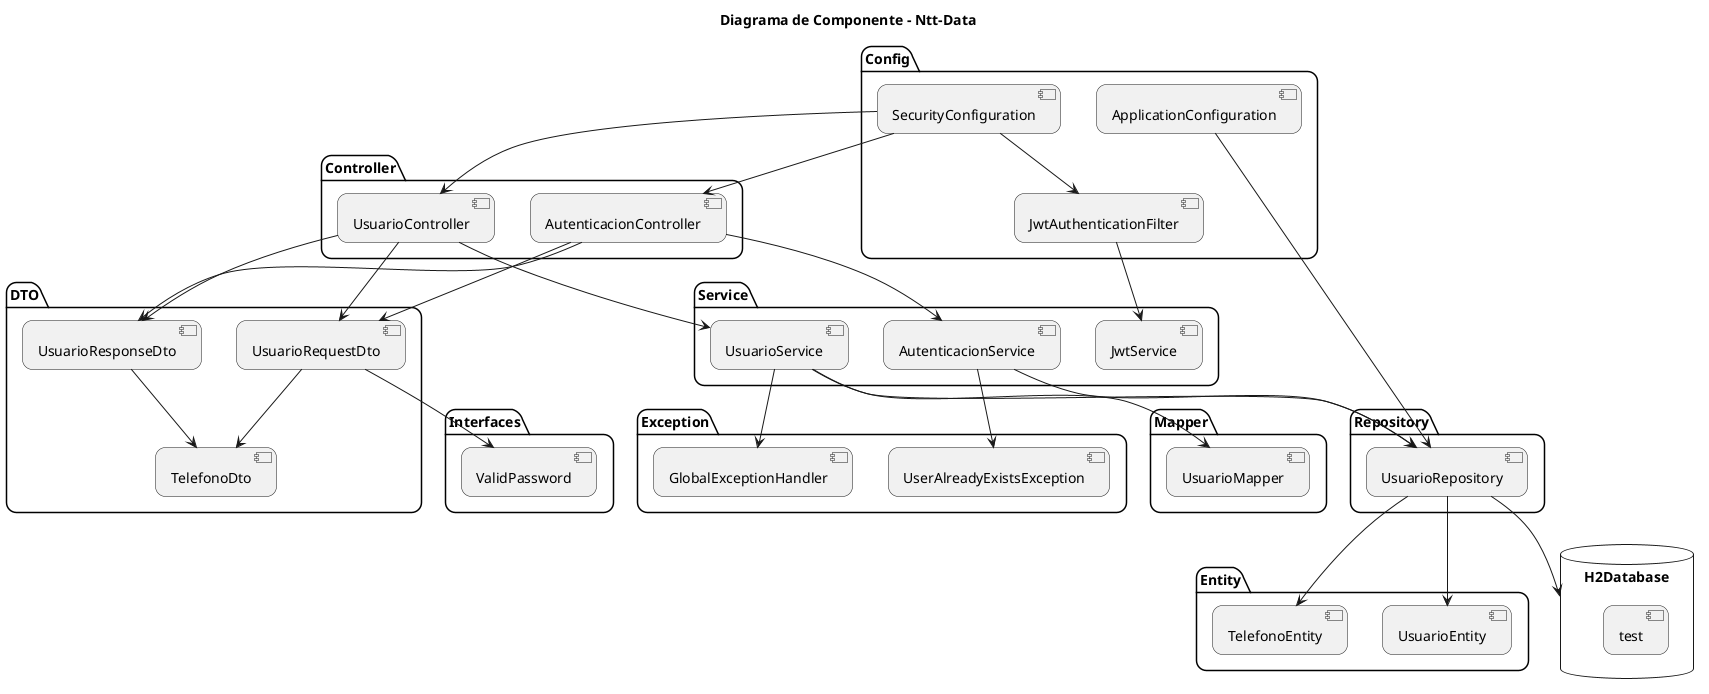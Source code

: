 @startuml
title  Diagrama de Componente - Ntt-Data

skinparam roundcorner 20
skinparam BoxPadding 5
skinparam SequenceBoxBackgroundColor AliceBlue

package "Controller" {
    [AutenticacionController]
    [UsuarioController]
}

package "Service" {
    [AutenticacionService]
    [UsuarioService]
    [JwtService]
}

package "Repository" {
    [UsuarioRepository]
}

package "Config" {
    [SecurityConfiguration]
    [ApplicationConfiguration]
    [JwtAuthenticationFilter]
}



package "Interfaces" {
    [ValidPassword]
}

package "Exception" {
    [GlobalExceptionHandler]
    [UserAlreadyExistsException]
}

package "Mapper" {
    [UsuarioMapper]
}

package "Entity" {
    [UsuarioEntity]
    [TelefonoEntity]
}

package "DTO" {
    [UsuarioRequestDto]
    [UsuarioResponseDto]
    [TelefonoDto]
}

database "H2Database" {
    [test]
}

[AutenticacionController] --> [AutenticacionService]
[UsuarioController] --> [UsuarioService]

[AutenticacionService] --> [UsuarioRepository]
[AutenticacionService] --> [UserAlreadyExistsException]
[UsuarioService] --> [UsuarioRepository]

[SecurityConfiguration] --> [JwtAuthenticationFilter]
[JwtAuthenticationFilter] --> [JwtService]

[UsuarioService] --> [UsuarioMapper]
[UsuarioService] --> [GlobalExceptionHandler]

[ApplicationConfiguration] --> [UsuarioRepository]
[UsuarioRepository] --> [UsuarioEntity]
[UsuarioRepository] --> [TelefonoEntity]
[UsuarioRepository] --> [H2Database]

[SecurityConfiguration] --> [AutenticacionController]
[SecurityConfiguration] --> [UsuarioController]

[AutenticacionController] --> [UsuarioRequestDto]
[AutenticacionController] --> [UsuarioResponseDto]
[UsuarioController] --> [UsuarioRequestDto]
[UsuarioController] --> [UsuarioResponseDto]
[UsuarioRequestDto] --> [TelefonoDto]
[UsuarioRequestDto] --> [ValidPassword]
[UsuarioResponseDto] --> [TelefonoDto]

@enduml
